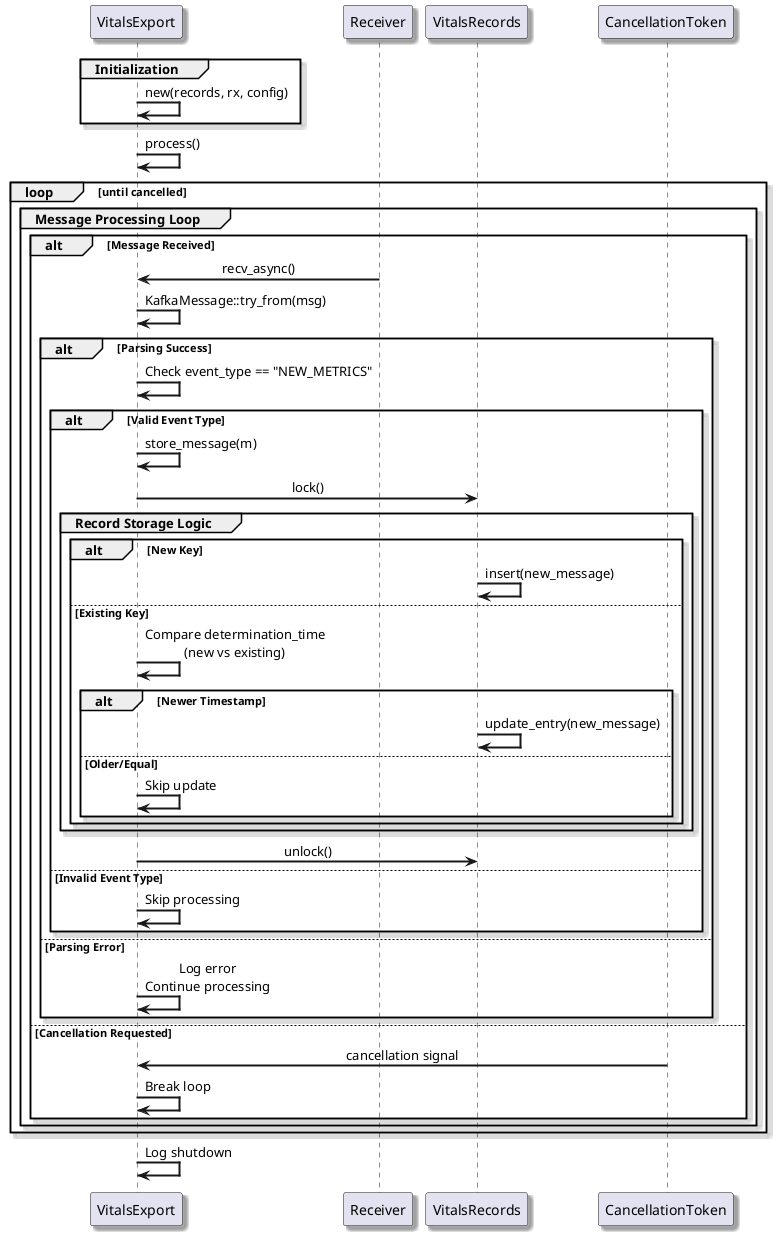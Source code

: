 @startuml

skinparam componentStyle uml2
skinparam defaultFontName Arial
skinparam defaultTextAlignment center
skinparam shadowing true
skinparam arrowThickness 2
skinparam componentBorderColor Black
skinparam queueBackgroundColor LightGray

participant "VitalsExport" as Processor
participant "Receiver" as Rx
participant "VitalsRecords" as Records
participant "CancellationToken" as Token

group Initialization
    Processor -> Processor: new(records, rx, config)
end

Processor -> Processor: process()

loop until cancelled
    group Message Processing Loop
        alt Message Received
            Rx -> Processor: recv_async()
            Processor -> Processor: KafkaMessage::try_from(msg)
            alt Parsing Success
                Processor -> Processor: Check event_type == "NEW_METRICS"
                alt Valid Event Type
                    Processor -> Processor: store_message(m)
                    Processor -> Records: lock()
                    
                    group Record Storage Logic
                        alt New Key
                            Records -> Records: insert(new_message)
                        else Existing Key
                            Processor -> Processor: Compare determination_time\n(new vs existing)
                            alt Newer Timestamp
                                Records -> Records: update_entry(new_message)
                            else Older/Equal
                                Processor -> Processor: Skip update
                            end
                        end
                    end
                    Processor -> Records: unlock()
                else Invalid Event Type
                    Processor -> Processor: Skip processing
                end
            else Parsing Error
                Processor -> Processor: Log error\nContinue processing
            end
        else Cancellation Requested
            Token -> Processor: cancellation signal
            Processor -> Processor: Break loop
        end
    end
end

Processor -> Processor: Log shutdown

@enduml